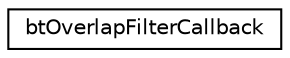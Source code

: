 digraph G
{
  edge [fontname="Helvetica",fontsize="10",labelfontname="Helvetica",labelfontsize="10"];
  node [fontname="Helvetica",fontsize="10",shape=record];
  rankdir="LR";
  Node1 [label="btOverlapFilterCallback",height=0.2,width=0.4,color="black", fillcolor="white", style="filled",URL="$structbtOverlapFilterCallback.html"];
}
